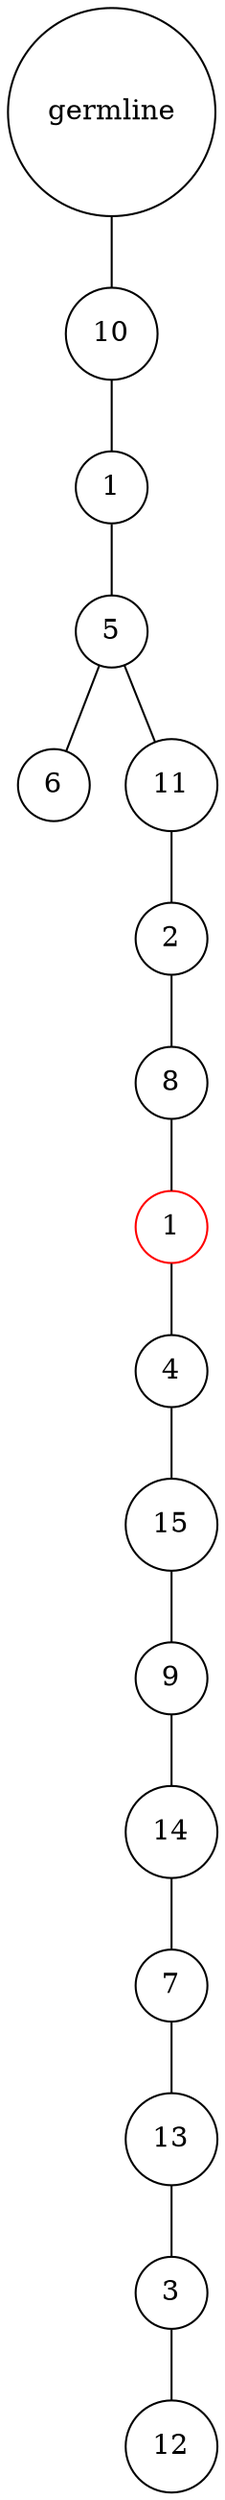 graph {
	rankdir=UD;
	splines=line;
	node [shape=circle]
	"0x7f0a3e8d92e0" [label="germline"];
	"0x7f0a3e8d9310" [label="10"];
	"0x7f0a3e8d92e0" -- "0x7f0a3e8d9310" ;
	"0x7f0a3e8d9340" [label="1"];
	"0x7f0a3e8d9310" -- "0x7f0a3e8d9340" ;
	"0x7f0a3e8d9370" [label="5"];
	"0x7f0a3e8d9340" -- "0x7f0a3e8d9370" ;
	"0x7f0a3e8d93a0" [label="6"];
	"0x7f0a3e8d9370" -- "0x7f0a3e8d93a0" ;
	"0x7f0a3e8d93d0" [label="11"];
	"0x7f0a3e8d9370" -- "0x7f0a3e8d93d0" ;
	"0x7f0a3e8d9400" [label="2"];
	"0x7f0a3e8d93d0" -- "0x7f0a3e8d9400" ;
	"0x7f0a3e8d9430" [label="8"];
	"0x7f0a3e8d9400" -- "0x7f0a3e8d9430" ;
	"0x7f0a3e8d9460" [label="1",color="red"];
	"0x7f0a3e8d9430" -- "0x7f0a3e8d9460" ;
	"0x7f0a3e8d9490" [label="4"];
	"0x7f0a3e8d9460" -- "0x7f0a3e8d9490" ;
	"0x7f0a3e8d94c0" [label="15"];
	"0x7f0a3e8d9490" -- "0x7f0a3e8d94c0" ;
	"0x7f0a3e8d94f0" [label="9"];
	"0x7f0a3e8d94c0" -- "0x7f0a3e8d94f0" ;
	"0x7f0a3e8d9520" [label="14"];
	"0x7f0a3e8d94f0" -- "0x7f0a3e8d9520" ;
	"0x7f0a3e8d9550" [label="7"];
	"0x7f0a3e8d9520" -- "0x7f0a3e8d9550" ;
	"0x7f0a3e8d9580" [label="13"];
	"0x7f0a3e8d9550" -- "0x7f0a3e8d9580" ;
	"0x7f0a3e8d95b0" [label="3"];
	"0x7f0a3e8d9580" -- "0x7f0a3e8d95b0" ;
	"0x7f0a3e8d95e0" [label="12"];
	"0x7f0a3e8d95b0" -- "0x7f0a3e8d95e0" ;
}
